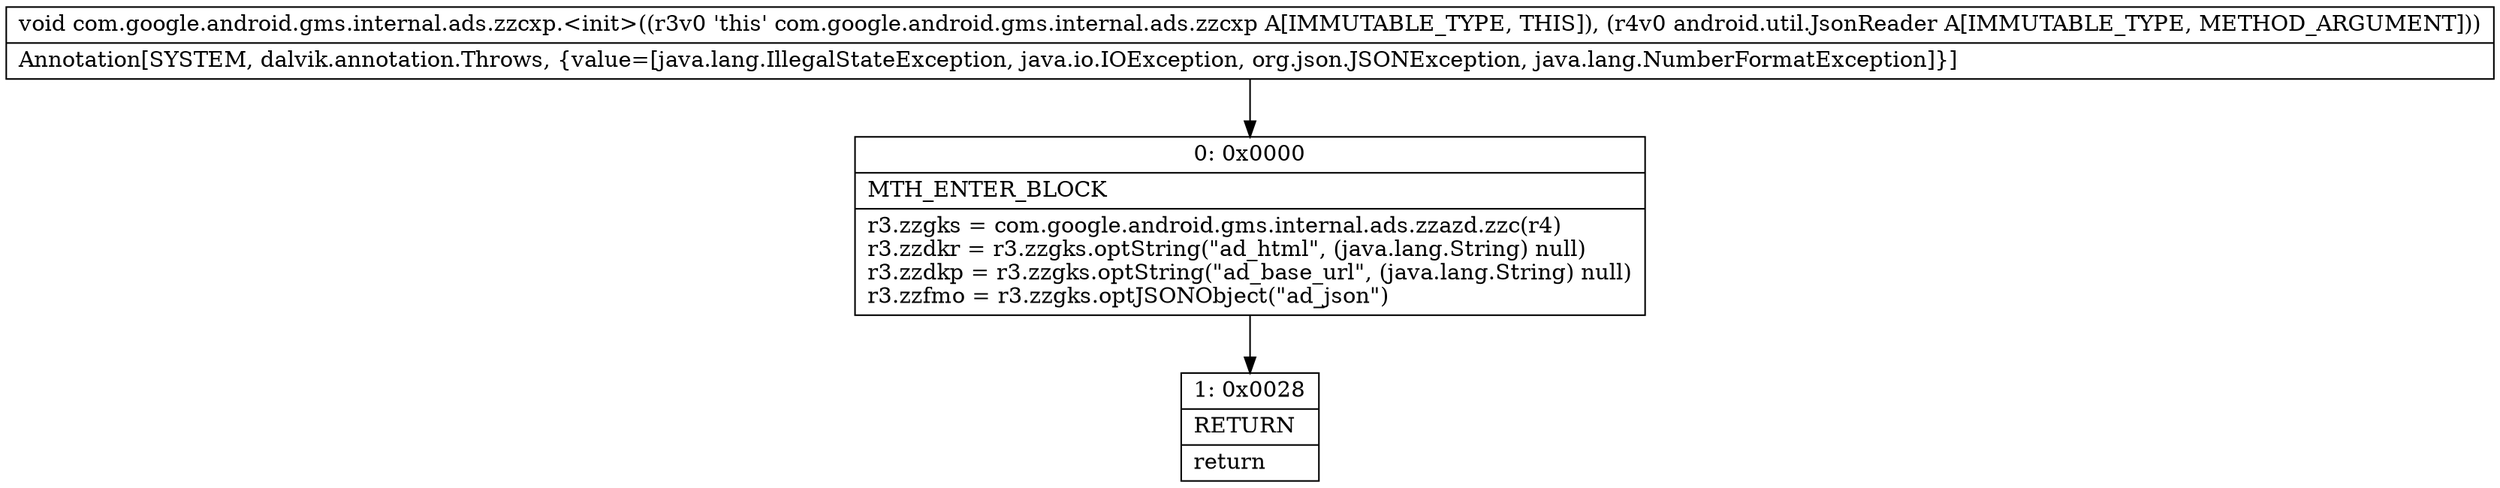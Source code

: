 digraph "CFG forcom.google.android.gms.internal.ads.zzcxp.\<init\>(Landroid\/util\/JsonReader;)V" {
Node_0 [shape=record,label="{0\:\ 0x0000|MTH_ENTER_BLOCK\l|r3.zzgks = com.google.android.gms.internal.ads.zzazd.zzc(r4)\lr3.zzdkr = r3.zzgks.optString(\"ad_html\", (java.lang.String) null)\lr3.zzdkp = r3.zzgks.optString(\"ad_base_url\", (java.lang.String) null)\lr3.zzfmo = r3.zzgks.optJSONObject(\"ad_json\")\l}"];
Node_1 [shape=record,label="{1\:\ 0x0028|RETURN\l|return\l}"];
MethodNode[shape=record,label="{void com.google.android.gms.internal.ads.zzcxp.\<init\>((r3v0 'this' com.google.android.gms.internal.ads.zzcxp A[IMMUTABLE_TYPE, THIS]), (r4v0 android.util.JsonReader A[IMMUTABLE_TYPE, METHOD_ARGUMENT]))  | Annotation[SYSTEM, dalvik.annotation.Throws, \{value=[java.lang.IllegalStateException, java.io.IOException, org.json.JSONException, java.lang.NumberFormatException]\}]\l}"];
MethodNode -> Node_0;
Node_0 -> Node_1;
}


